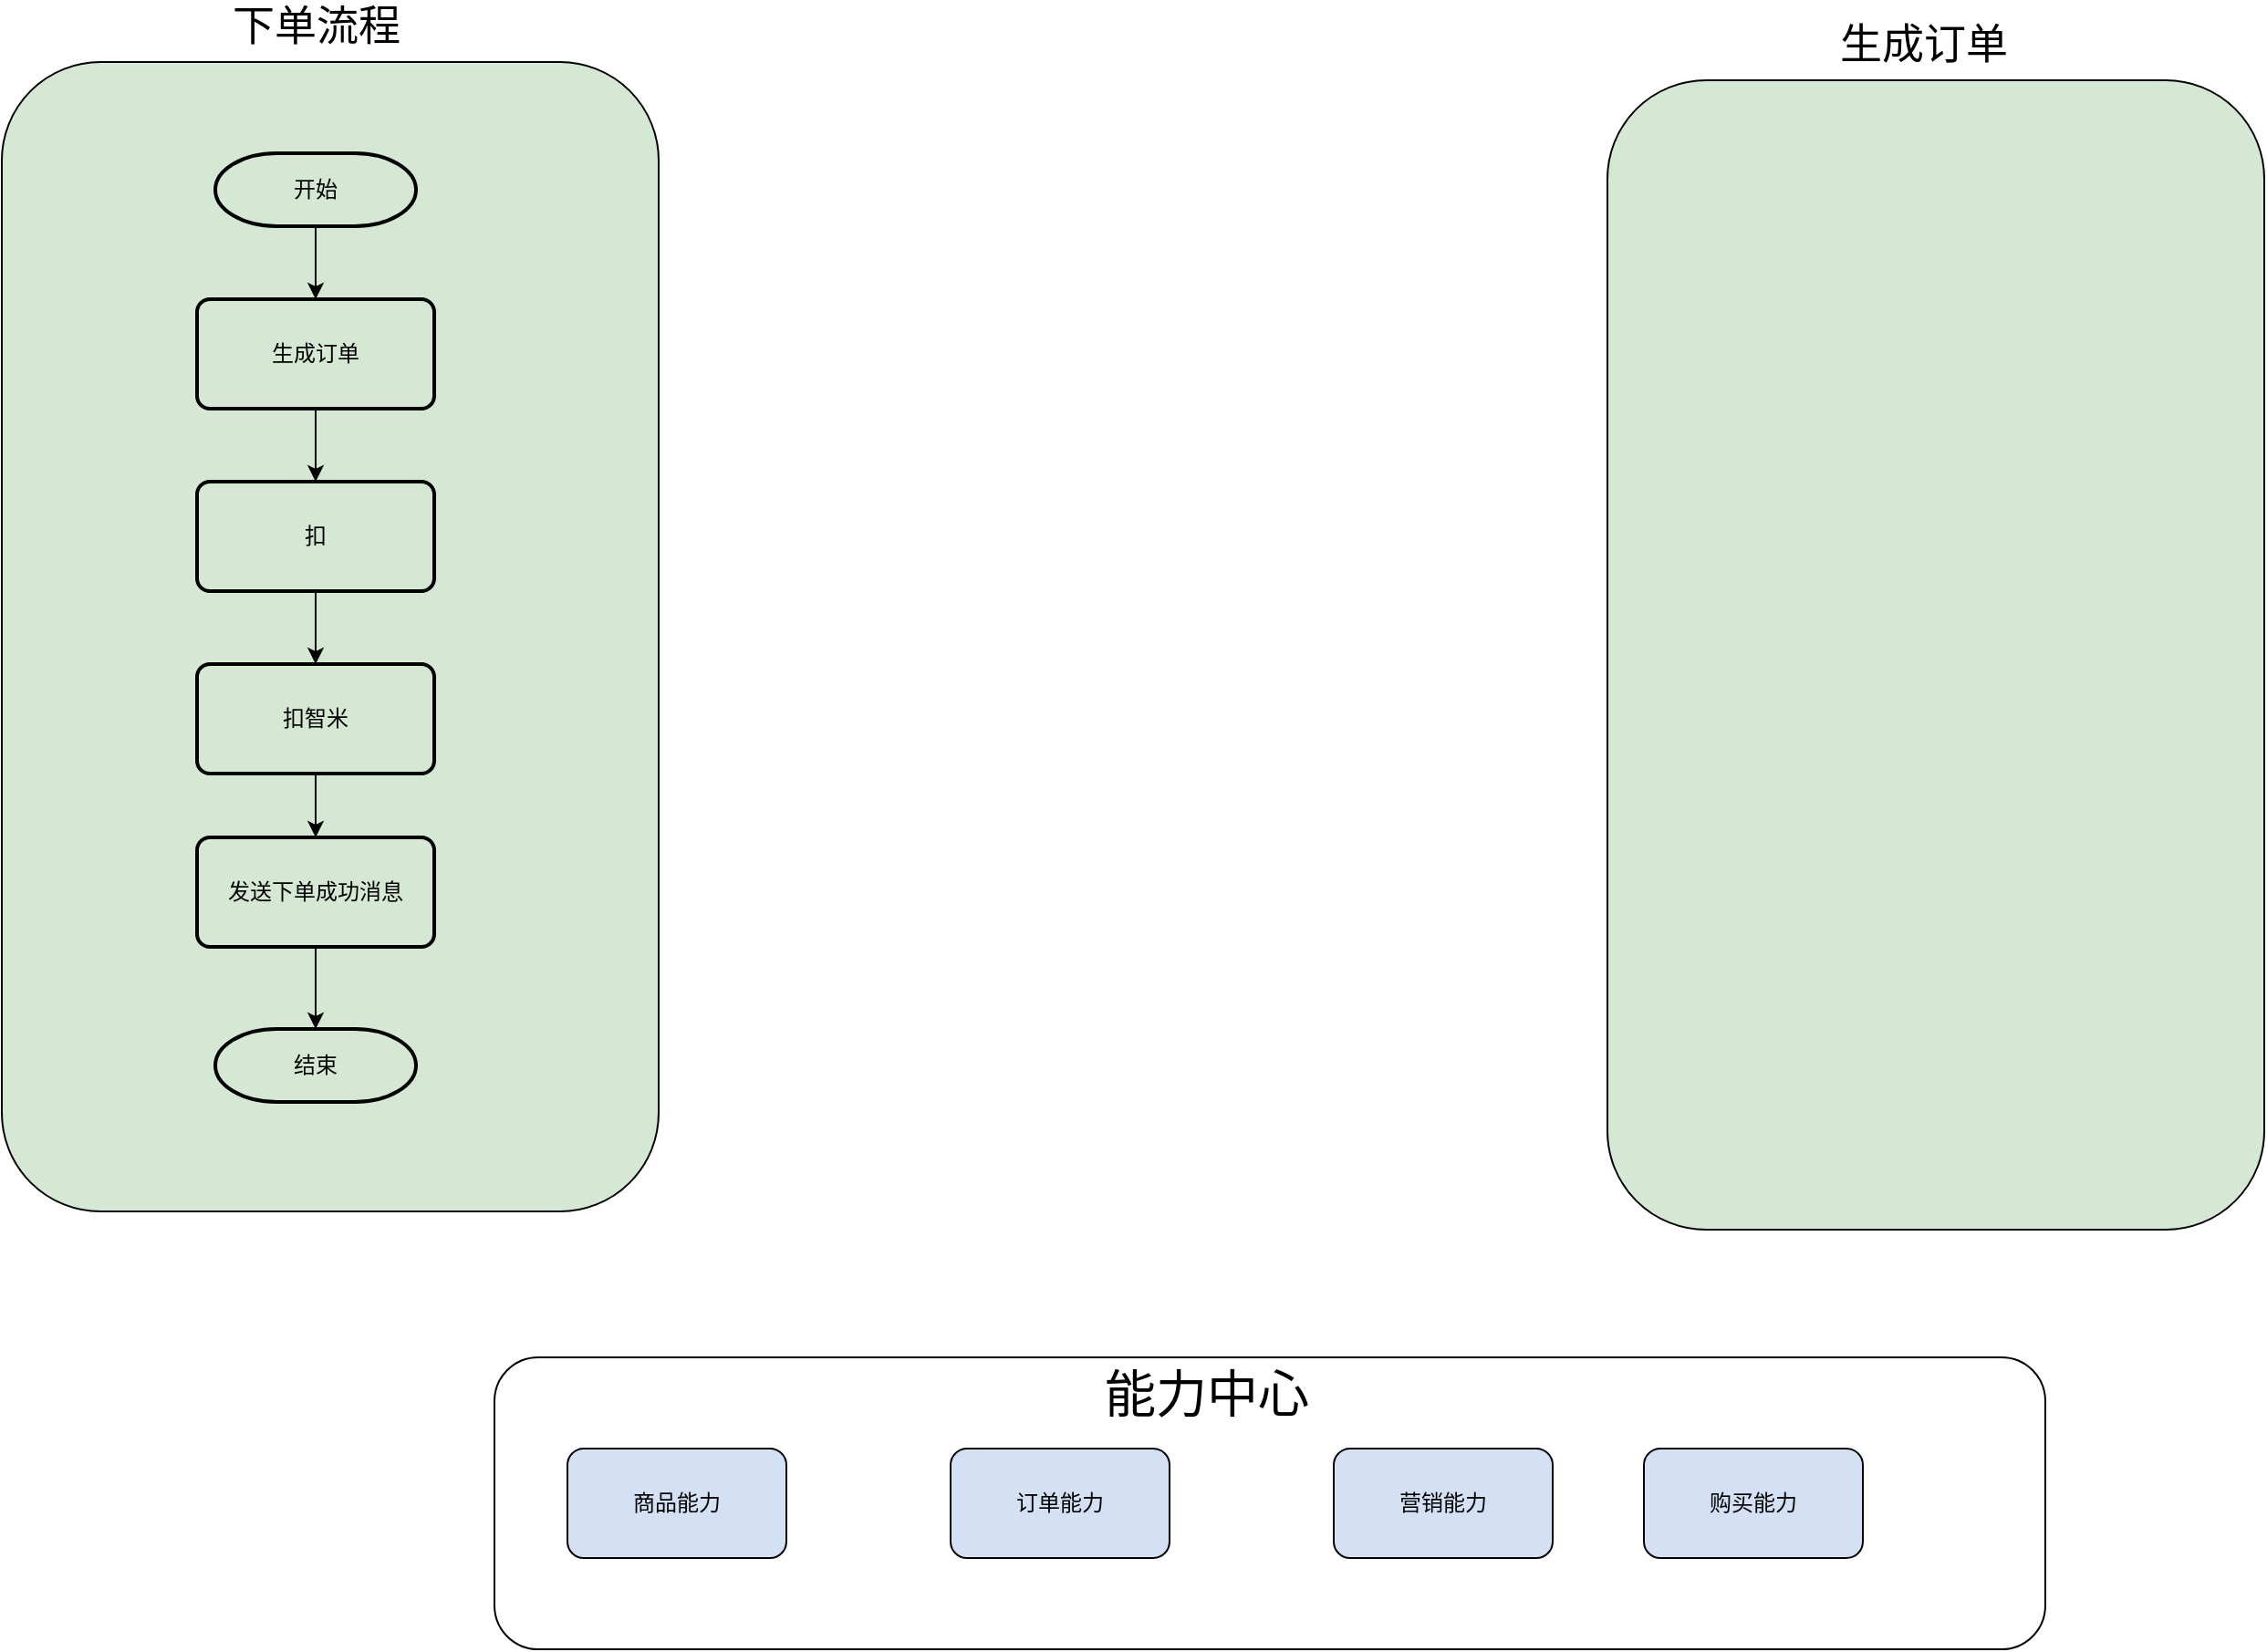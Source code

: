 <mxfile version="13.7.5" type="github">
  <diagram id="GoElEKIbQXI6rU7nK17R" name="第 1 页">
    <mxGraphModel dx="2861" dy="977" grid="1" gridSize="10" guides="1" tooltips="1" connect="1" arrows="1" fold="1" page="1" pageScale="1" pageWidth="827" pageHeight="1169" math="0" shadow="0">
      <root>
        <mxCell id="0" />
        <mxCell id="1" parent="0" />
        <mxCell id="GLcC5yd5IhDs9JHTGfu3-5" value="" style="rounded=1;whiteSpace=wrap;html=1;" vertex="1" parent="1">
          <mxGeometry x="-370" y="870" width="850" height="160" as="geometry" />
        </mxCell>
        <mxCell id="GLcC5yd5IhDs9JHTGfu3-1" value="商品能力" style="rounded=1;whiteSpace=wrap;html=1;fillColor=#D4E1F5;" vertex="1" parent="1">
          <mxGeometry x="-330" y="920" width="120" height="60" as="geometry" />
        </mxCell>
        <mxCell id="GLcC5yd5IhDs9JHTGfu3-2" value="订单能力" style="rounded=1;whiteSpace=wrap;html=1;fillColor=#D4E1F5;" vertex="1" parent="1">
          <mxGeometry x="-120" y="920" width="120" height="60" as="geometry" />
        </mxCell>
        <mxCell id="GLcC5yd5IhDs9JHTGfu3-3" value="营销能力" style="rounded=1;whiteSpace=wrap;html=1;fillColor=#D4E1F5;" vertex="1" parent="1">
          <mxGeometry x="90" y="920" width="120" height="60" as="geometry" />
        </mxCell>
        <mxCell id="GLcC5yd5IhDs9JHTGfu3-4" value="购买能力" style="rounded=1;whiteSpace=wrap;html=1;fillColor=#D4E1F5;" vertex="1" parent="1">
          <mxGeometry x="260" y="920" width="120" height="60" as="geometry" />
        </mxCell>
        <mxCell id="GLcC5yd5IhDs9JHTGfu3-6" value="能力中心" style="text;html=1;resizable=0;autosize=1;align=center;verticalAlign=middle;points=[];fillColor=none;strokeColor=none;rounded=0;fontSize=28;" vertex="1" parent="1">
          <mxGeometry x="-45" y="870" width="130" height="40" as="geometry" />
        </mxCell>
        <mxCell id="GLcC5yd5IhDs9JHTGfu3-7" value="" style="rounded=1;whiteSpace=wrap;html=1;fontSize=28;fillColor=#D5E8D4;" vertex="1" parent="1">
          <mxGeometry x="-640" y="160" width="360" height="630" as="geometry" />
        </mxCell>
        <mxCell id="GLcC5yd5IhDs9JHTGfu3-17" style="edgeStyle=orthogonalEdgeStyle;rounded=0;orthogonalLoop=1;jettySize=auto;html=1;exitX=0.5;exitY=1;exitDx=0;exitDy=0;exitPerimeter=0;entryX=0.5;entryY=0;entryDx=0;entryDy=0;fontSize=12;" edge="1" parent="1" source="GLcC5yd5IhDs9JHTGfu3-8" target="GLcC5yd5IhDs9JHTGfu3-10">
          <mxGeometry relative="1" as="geometry" />
        </mxCell>
        <mxCell id="GLcC5yd5IhDs9JHTGfu3-8" value="开始" style="strokeWidth=2;html=1;shape=mxgraph.flowchart.terminator;whiteSpace=wrap;fillColor=#D5E8D4;fontSize=12;" vertex="1" parent="1">
          <mxGeometry x="-523" y="210" width="110" height="40" as="geometry" />
        </mxCell>
        <mxCell id="GLcC5yd5IhDs9JHTGfu3-9" value="&lt;font style=&quot;font-size: 23px&quot;&gt;下单流程&lt;/font&gt;" style="text;html=1;align=center;verticalAlign=middle;resizable=0;points=[];autosize=1;fontSize=12;" vertex="1" parent="1">
          <mxGeometry x="-523" y="130" width="110" height="20" as="geometry" />
        </mxCell>
        <mxCell id="GLcC5yd5IhDs9JHTGfu3-19" style="edgeStyle=orthogonalEdgeStyle;rounded=0;orthogonalLoop=1;jettySize=auto;html=1;exitX=0.5;exitY=1;exitDx=0;exitDy=0;fontSize=12;" edge="1" parent="1" source="GLcC5yd5IhDs9JHTGfu3-10" target="GLcC5yd5IhDs9JHTGfu3-11">
          <mxGeometry relative="1" as="geometry" />
        </mxCell>
        <mxCell id="GLcC5yd5IhDs9JHTGfu3-10" value="生成订单" style="rounded=1;whiteSpace=wrap;html=1;absoluteArcSize=1;arcSize=14;strokeWidth=2;fillColor=#D5E8D4;fontSize=12;" vertex="1" parent="1">
          <mxGeometry x="-533" y="290" width="130" height="60" as="geometry" />
        </mxCell>
        <mxCell id="GLcC5yd5IhDs9JHTGfu3-20" style="edgeStyle=orthogonalEdgeStyle;rounded=0;orthogonalLoop=1;jettySize=auto;html=1;entryX=0.5;entryY=0;entryDx=0;entryDy=0;fontSize=12;" edge="1" parent="1" source="GLcC5yd5IhDs9JHTGfu3-11" target="GLcC5yd5IhDs9JHTGfu3-14">
          <mxGeometry relative="1" as="geometry" />
        </mxCell>
        <mxCell id="GLcC5yd5IhDs9JHTGfu3-11" value="扣" style="rounded=1;whiteSpace=wrap;html=1;absoluteArcSize=1;arcSize=14;strokeWidth=2;fillColor=#D5E8D4;fontSize=12;" vertex="1" parent="1">
          <mxGeometry x="-533" y="390" width="130" height="60" as="geometry" />
        </mxCell>
        <mxCell id="GLcC5yd5IhDs9JHTGfu3-12" value="" style="rounded=1;whiteSpace=wrap;html=1;fontSize=28;fillColor=#D5E8D4;" vertex="1" parent="1">
          <mxGeometry x="240" y="170" width="360" height="630" as="geometry" />
        </mxCell>
        <mxCell id="GLcC5yd5IhDs9JHTGfu3-13" value="&lt;font style=&quot;font-size: 23px&quot;&gt;生成订单&lt;/font&gt;" style="text;html=1;align=center;verticalAlign=middle;resizable=0;points=[];autosize=1;fontSize=12;" vertex="1" parent="1">
          <mxGeometry x="358" y="140" width="110" height="20" as="geometry" />
        </mxCell>
        <mxCell id="GLcC5yd5IhDs9JHTGfu3-21" style="edgeStyle=orthogonalEdgeStyle;rounded=0;orthogonalLoop=1;jettySize=auto;html=1;fontSize=12;" edge="1" parent="1" source="GLcC5yd5IhDs9JHTGfu3-14" target="GLcC5yd5IhDs9JHTGfu3-15">
          <mxGeometry relative="1" as="geometry" />
        </mxCell>
        <mxCell id="GLcC5yd5IhDs9JHTGfu3-14" value="扣智米" style="rounded=1;whiteSpace=wrap;html=1;absoluteArcSize=1;arcSize=14;strokeWidth=2;fillColor=#D5E8D4;fontSize=12;" vertex="1" parent="1">
          <mxGeometry x="-533" y="490" width="130" height="60" as="geometry" />
        </mxCell>
        <mxCell id="GLcC5yd5IhDs9JHTGfu3-22" style="edgeStyle=orthogonalEdgeStyle;rounded=0;orthogonalLoop=1;jettySize=auto;html=1;entryX=0.5;entryY=0;entryDx=0;entryDy=0;entryPerimeter=0;fontSize=12;" edge="1" parent="1" source="GLcC5yd5IhDs9JHTGfu3-15" target="GLcC5yd5IhDs9JHTGfu3-16">
          <mxGeometry relative="1" as="geometry" />
        </mxCell>
        <mxCell id="GLcC5yd5IhDs9JHTGfu3-15" value="发送下单成功消息" style="rounded=1;whiteSpace=wrap;html=1;absoluteArcSize=1;arcSize=14;strokeWidth=2;fillColor=#D5E8D4;fontSize=12;" vertex="1" parent="1">
          <mxGeometry x="-533" y="585" width="130" height="60" as="geometry" />
        </mxCell>
        <mxCell id="GLcC5yd5IhDs9JHTGfu3-16" value="结束" style="strokeWidth=2;html=1;shape=mxgraph.flowchart.terminator;whiteSpace=wrap;fillColor=#D5E8D4;fontSize=12;" vertex="1" parent="1">
          <mxGeometry x="-523" y="690" width="110" height="40" as="geometry" />
        </mxCell>
      </root>
    </mxGraphModel>
  </diagram>
</mxfile>
